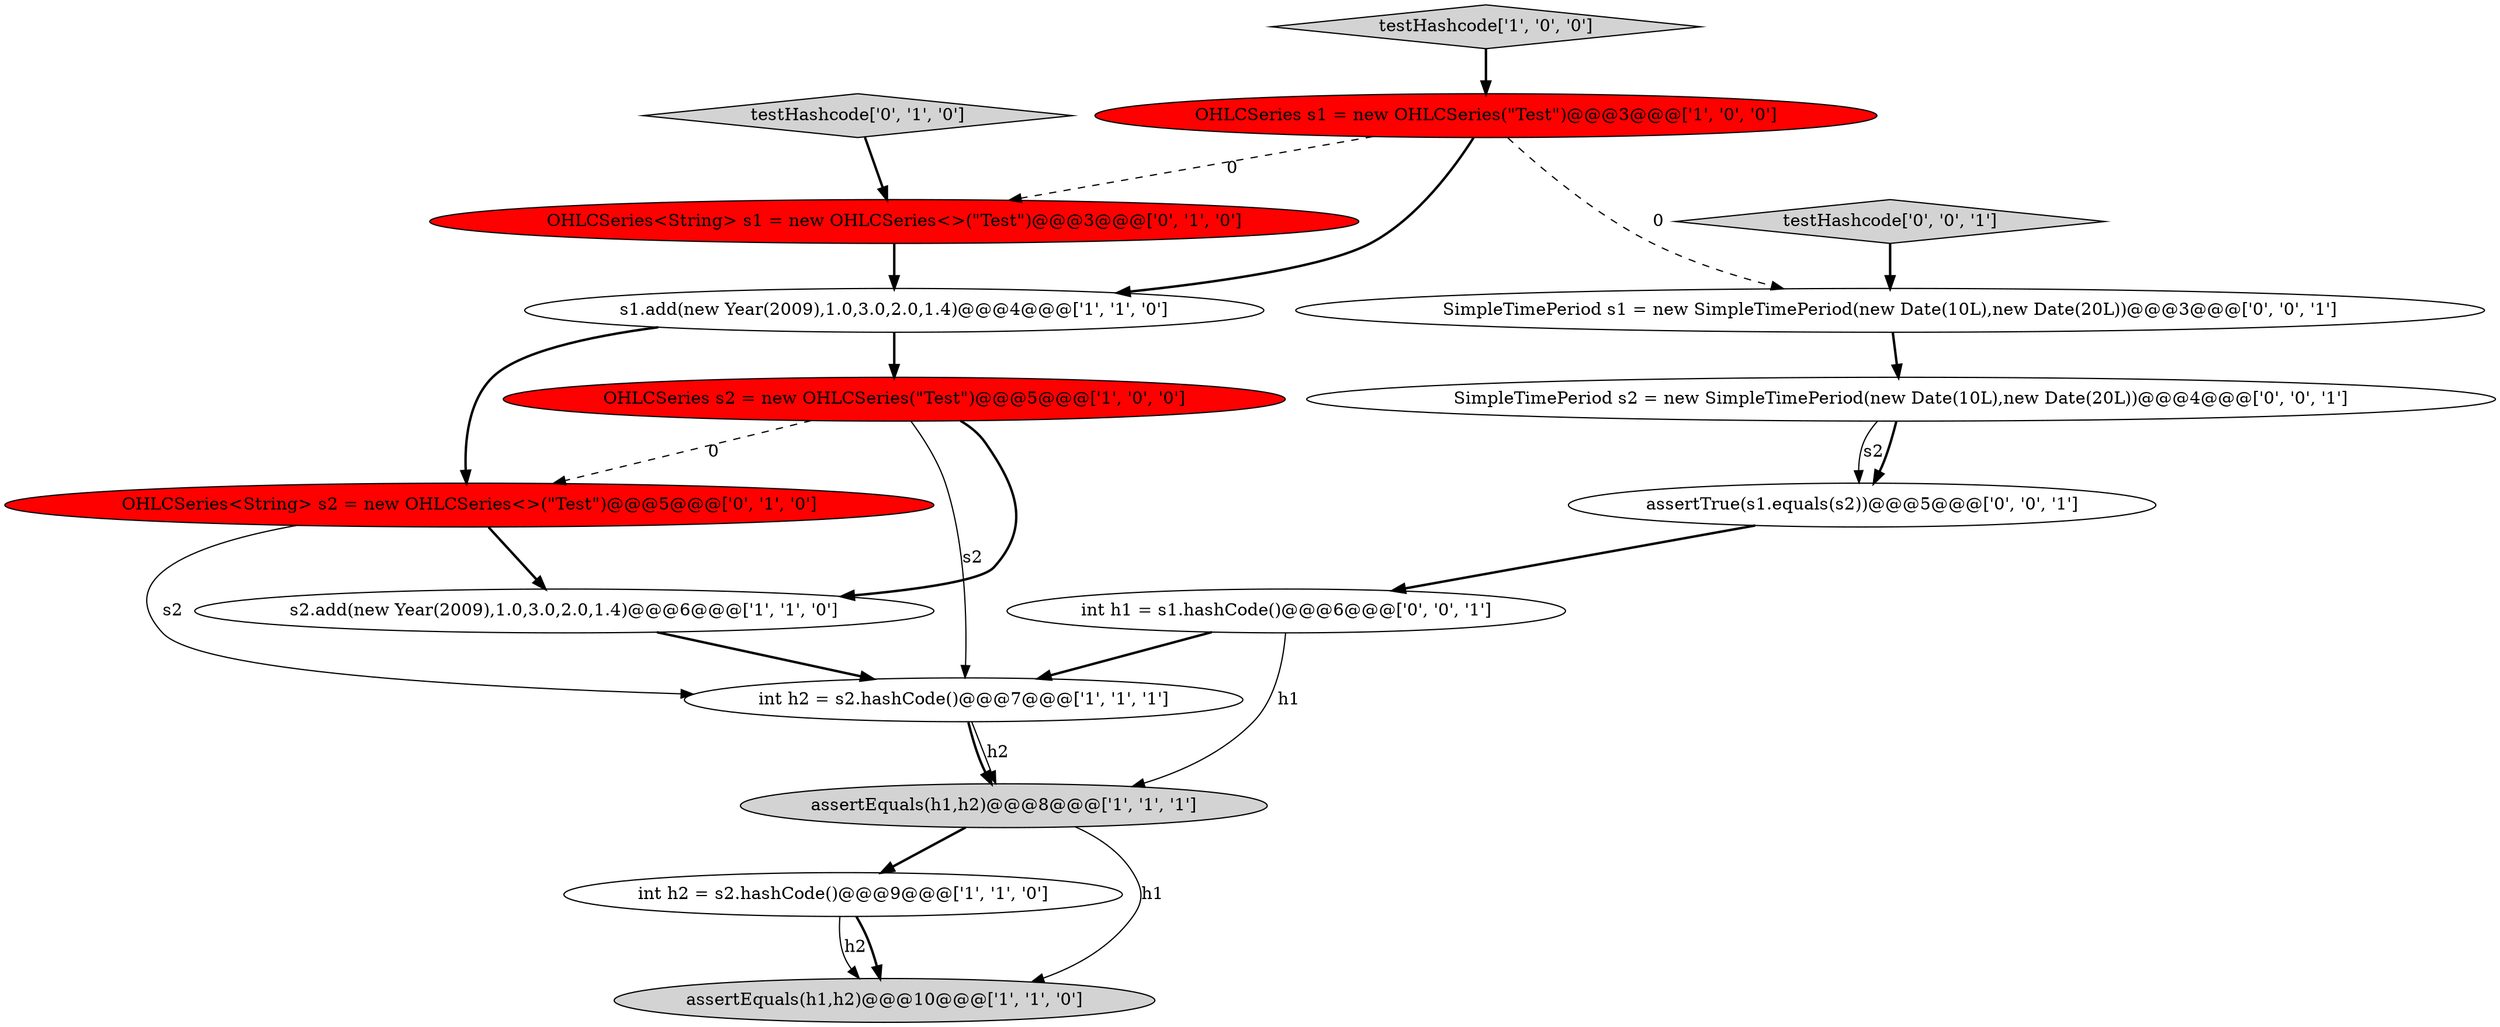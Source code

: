 digraph {
10 [style = filled, label = "OHLCSeries<String> s2 = new OHLCSeries<>(\"Test\")@@@5@@@['0', '1', '0']", fillcolor = red, shape = ellipse image = "AAA1AAABBB2BBB"];
13 [style = filled, label = "SimpleTimePeriod s2 = new SimpleTimePeriod(new Date(10L),new Date(20L))@@@4@@@['0', '0', '1']", fillcolor = white, shape = ellipse image = "AAA0AAABBB3BBB"];
4 [style = filled, label = "testHashcode['1', '0', '0']", fillcolor = lightgray, shape = diamond image = "AAA0AAABBB1BBB"];
3 [style = filled, label = "int h2 = s2.hashCode()@@@9@@@['1', '1', '0']", fillcolor = white, shape = ellipse image = "AAA0AAABBB1BBB"];
2 [style = filled, label = "OHLCSeries s1 = new OHLCSeries(\"Test\")@@@3@@@['1', '0', '0']", fillcolor = red, shape = ellipse image = "AAA1AAABBB1BBB"];
8 [style = filled, label = "s1.add(new Year(2009),1.0,3.0,2.0,1.4)@@@4@@@['1', '1', '0']", fillcolor = white, shape = ellipse image = "AAA0AAABBB1BBB"];
0 [style = filled, label = "assertEquals(h1,h2)@@@8@@@['1', '1', '1']", fillcolor = lightgray, shape = ellipse image = "AAA0AAABBB1BBB"];
5 [style = filled, label = "OHLCSeries s2 = new OHLCSeries(\"Test\")@@@5@@@['1', '0', '0']", fillcolor = red, shape = ellipse image = "AAA1AAABBB1BBB"];
11 [style = filled, label = "testHashcode['0', '1', '0']", fillcolor = lightgray, shape = diamond image = "AAA0AAABBB2BBB"];
15 [style = filled, label = "testHashcode['0', '0', '1']", fillcolor = lightgray, shape = diamond image = "AAA0AAABBB3BBB"];
1 [style = filled, label = "int h2 = s2.hashCode()@@@7@@@['1', '1', '1']", fillcolor = white, shape = ellipse image = "AAA0AAABBB1BBB"];
16 [style = filled, label = "SimpleTimePeriod s1 = new SimpleTimePeriod(new Date(10L),new Date(20L))@@@3@@@['0', '0', '1']", fillcolor = white, shape = ellipse image = "AAA0AAABBB3BBB"];
7 [style = filled, label = "assertEquals(h1,h2)@@@10@@@['1', '1', '0']", fillcolor = lightgray, shape = ellipse image = "AAA0AAABBB1BBB"];
9 [style = filled, label = "OHLCSeries<String> s1 = new OHLCSeries<>(\"Test\")@@@3@@@['0', '1', '0']", fillcolor = red, shape = ellipse image = "AAA1AAABBB2BBB"];
6 [style = filled, label = "s2.add(new Year(2009),1.0,3.0,2.0,1.4)@@@6@@@['1', '1', '0']", fillcolor = white, shape = ellipse image = "AAA0AAABBB1BBB"];
12 [style = filled, label = "int h1 = s1.hashCode()@@@6@@@['0', '0', '1']", fillcolor = white, shape = ellipse image = "AAA0AAABBB3BBB"];
14 [style = filled, label = "assertTrue(s1.equals(s2))@@@5@@@['0', '0', '1']", fillcolor = white, shape = ellipse image = "AAA0AAABBB3BBB"];
0->3 [style = bold, label=""];
8->10 [style = bold, label=""];
5->1 [style = solid, label="s2"];
16->13 [style = bold, label=""];
3->7 [style = solid, label="h2"];
1->0 [style = bold, label=""];
4->2 [style = bold, label=""];
9->8 [style = bold, label=""];
11->9 [style = bold, label=""];
12->1 [style = bold, label=""];
15->16 [style = bold, label=""];
10->6 [style = bold, label=""];
0->7 [style = solid, label="h1"];
1->0 [style = solid, label="h2"];
12->0 [style = solid, label="h1"];
6->1 [style = bold, label=""];
5->6 [style = bold, label=""];
8->5 [style = bold, label=""];
5->10 [style = dashed, label="0"];
3->7 [style = bold, label=""];
2->9 [style = dashed, label="0"];
2->16 [style = dashed, label="0"];
14->12 [style = bold, label=""];
13->14 [style = solid, label="s2"];
13->14 [style = bold, label=""];
2->8 [style = bold, label=""];
10->1 [style = solid, label="s2"];
}
